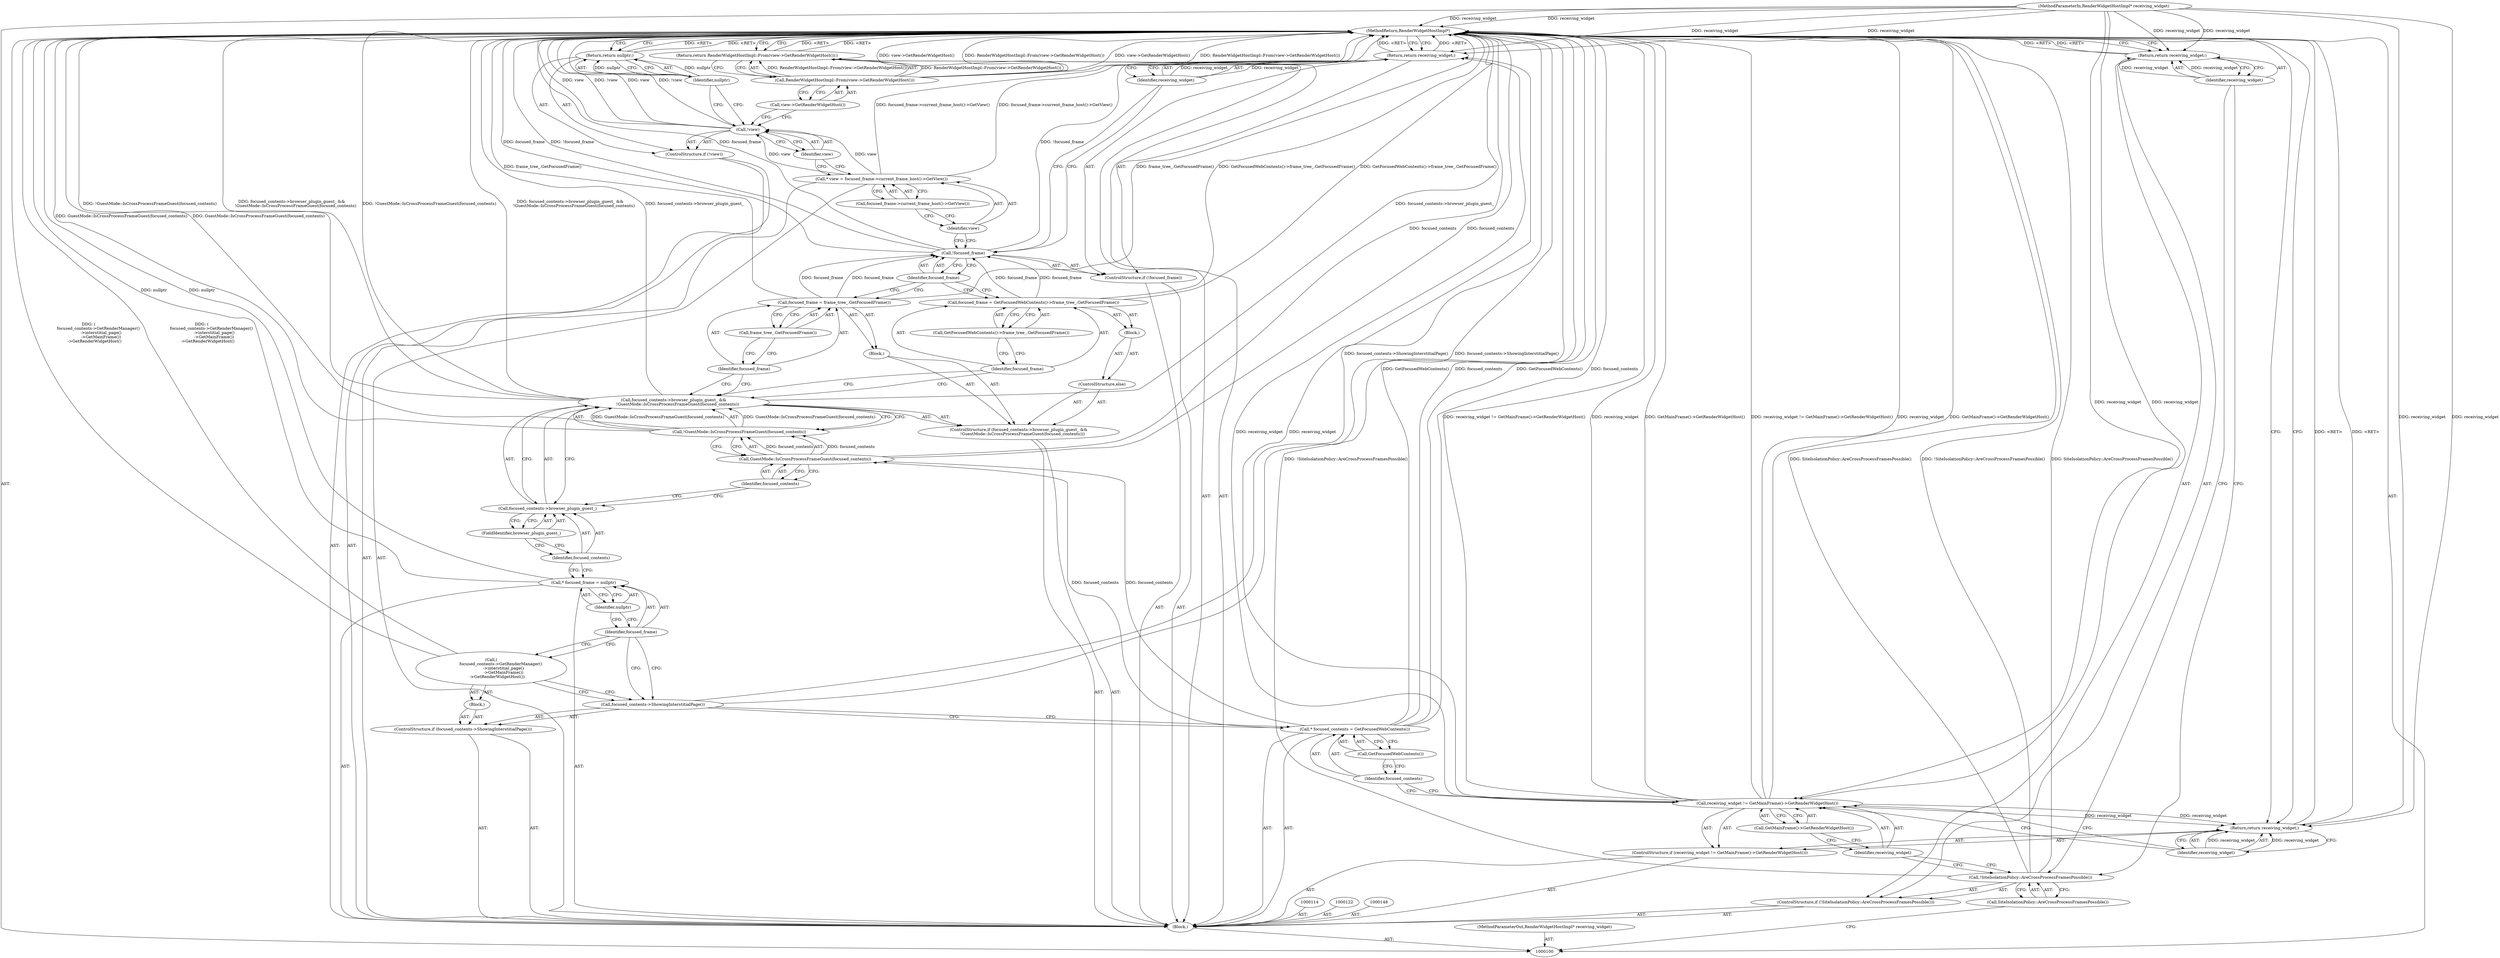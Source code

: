 digraph "1_Chrome_adca986a53b31b6da4cb22f8e755f6856daea89a_8" {
"1000160" [label="(MethodReturn,RenderWidgetHostImpl*)"];
"1000118" [label="(ControlStructure,if (focused_contents->ShowingInterstitialPage()))"];
"1000120" [label="(Block,)"];
"1000119" [label="(Call,focused_contents->ShowingInterstitialPage())"];
"1000121" [label="(Call,(\n               focused_contents->GetRenderManager()\n                   ->interstitial_page()\n                   ->GetMainFrame())\n         ->GetRenderWidgetHost())"];
"1000123" [label="(Call,* focused_frame = nullptr)"];
"1000124" [label="(Identifier,focused_frame)"];
"1000125" [label="(Identifier,nullptr)"];
"1000101" [label="(MethodParameterIn,RenderWidgetHostImpl* receiving_widget)"];
"1000228" [label="(MethodParameterOut,RenderWidgetHostImpl* receiving_widget)"];
"1000102" [label="(Block,)"];
"1000126" [label="(ControlStructure,if (focused_contents->browser_plugin_guest_ &&\n      !GuestMode::IsCrossProcessFrameGuest(focused_contents)))"];
"1000130" [label="(FieldIdentifier,browser_plugin_guest_)"];
"1000127" [label="(Call,focused_contents->browser_plugin_guest_ &&\n      !GuestMode::IsCrossProcessFrameGuest(focused_contents))"];
"1000128" [label="(Call,focused_contents->browser_plugin_guest_)"];
"1000129" [label="(Identifier,focused_contents)"];
"1000133" [label="(Identifier,focused_contents)"];
"1000131" [label="(Call,!GuestMode::IsCrossProcessFrameGuest(focused_contents))"];
"1000134" [label="(Block,)"];
"1000132" [label="(Call,GuestMode::IsCrossProcessFrameGuest(focused_contents))"];
"1000137" [label="(Call,frame_tree_.GetFocusedFrame())"];
"1000135" [label="(Call,focused_frame = frame_tree_.GetFocusedFrame())"];
"1000136" [label="(Identifier,focused_frame)"];
"1000138" [label="(ControlStructure,else)"];
"1000139" [label="(Block,)"];
"1000142" [label="(Call,GetFocusedWebContents()->frame_tree_.GetFocusedFrame())"];
"1000140" [label="(Call,focused_frame = GetFocusedWebContents()->frame_tree_.GetFocusedFrame())"];
"1000141" [label="(Identifier,focused_frame)"];
"1000143" [label="(ControlStructure,if (!focused_frame))"];
"1000144" [label="(Call,!focused_frame)"];
"1000145" [label="(Identifier,focused_frame)"];
"1000147" [label="(Identifier,receiving_widget)"];
"1000146" [label="(Return,return receiving_widget;)"];
"1000103" [label="(ControlStructure,if (!SiteIsolationPolicy::AreCrossProcessFramesPossible()))"];
"1000104" [label="(Call,!SiteIsolationPolicy::AreCrossProcessFramesPossible())"];
"1000105" [label="(Call,SiteIsolationPolicy::AreCrossProcessFramesPossible())"];
"1000149" [label="(Call,* view = focused_frame->current_frame_host()->GetView())"];
"1000150" [label="(Identifier,view)"];
"1000151" [label="(Call,focused_frame->current_frame_host()->GetView())"];
"1000152" [label="(ControlStructure,if (!view))"];
"1000153" [label="(Call,!view)"];
"1000154" [label="(Identifier,view)"];
"1000156" [label="(Identifier,nullptr)"];
"1000155" [label="(Return,return nullptr;)"];
"1000157" [label="(Return,return RenderWidgetHostImpl::From(view->GetRenderWidgetHost());)"];
"1000159" [label="(Call,view->GetRenderWidgetHost())"];
"1000158" [label="(Call,RenderWidgetHostImpl::From(view->GetRenderWidgetHost()))"];
"1000107" [label="(Identifier,receiving_widget)"];
"1000106" [label="(Return,return receiving_widget;)"];
"1000108" [label="(ControlStructure,if (receiving_widget != GetMainFrame()->GetRenderWidgetHost()))"];
"1000111" [label="(Call,GetMainFrame()->GetRenderWidgetHost())"];
"1000109" [label="(Call,receiving_widget != GetMainFrame()->GetRenderWidgetHost())"];
"1000110" [label="(Identifier,receiving_widget)"];
"1000113" [label="(Identifier,receiving_widget)"];
"1000112" [label="(Return,return receiving_widget;)"];
"1000115" [label="(Call,* focused_contents = GetFocusedWebContents())"];
"1000116" [label="(Identifier,focused_contents)"];
"1000117" [label="(Call,GetFocusedWebContents())"];
"1000160" -> "1000100"  [label="AST: "];
"1000160" -> "1000106"  [label="CFG: "];
"1000160" -> "1000112"  [label="CFG: "];
"1000160" -> "1000146"  [label="CFG: "];
"1000160" -> "1000155"  [label="CFG: "];
"1000160" -> "1000157"  [label="CFG: "];
"1000146" -> "1000160"  [label="DDG: <RET>"];
"1000155" -> "1000160"  [label="DDG: <RET>"];
"1000112" -> "1000160"  [label="DDG: <RET>"];
"1000106" -> "1000160"  [label="DDG: <RET>"];
"1000140" -> "1000160"  [label="DDG: GetFocusedWebContents()->frame_tree_.GetFocusedFrame()"];
"1000123" -> "1000160"  [label="DDG: nullptr"];
"1000149" -> "1000160"  [label="DDG: focused_frame->current_frame_host()->GetView()"];
"1000104" -> "1000160"  [label="DDG: !SiteIsolationPolicy::AreCrossProcessFramesPossible()"];
"1000104" -> "1000160"  [label="DDG: SiteIsolationPolicy::AreCrossProcessFramesPossible()"];
"1000132" -> "1000160"  [label="DDG: focused_contents"];
"1000153" -> "1000160"  [label="DDG: view"];
"1000153" -> "1000160"  [label="DDG: !view"];
"1000144" -> "1000160"  [label="DDG: focused_frame"];
"1000144" -> "1000160"  [label="DDG: !focused_frame"];
"1000127" -> "1000160"  [label="DDG: focused_contents->browser_plugin_guest_"];
"1000127" -> "1000160"  [label="DDG: !GuestMode::IsCrossProcessFrameGuest(focused_contents)"];
"1000127" -> "1000160"  [label="DDG: focused_contents->browser_plugin_guest_ &&\n      !GuestMode::IsCrossProcessFrameGuest(focused_contents)"];
"1000119" -> "1000160"  [label="DDG: focused_contents->ShowingInterstitialPage()"];
"1000158" -> "1000160"  [label="DDG: view->GetRenderWidgetHost()"];
"1000158" -> "1000160"  [label="DDG: RenderWidgetHostImpl::From(view->GetRenderWidgetHost())"];
"1000115" -> "1000160"  [label="DDG: GetFocusedWebContents()"];
"1000115" -> "1000160"  [label="DDG: focused_contents"];
"1000131" -> "1000160"  [label="DDG: GuestMode::IsCrossProcessFrameGuest(focused_contents)"];
"1000121" -> "1000160"  [label="DDG: (\n               focused_contents->GetRenderManager()\n                   ->interstitial_page()\n                   ->GetMainFrame())\n         ->GetRenderWidgetHost()"];
"1000101" -> "1000160"  [label="DDG: receiving_widget"];
"1000109" -> "1000160"  [label="DDG: receiving_widget"];
"1000109" -> "1000160"  [label="DDG: GetMainFrame()->GetRenderWidgetHost()"];
"1000109" -> "1000160"  [label="DDG: receiving_widget != GetMainFrame()->GetRenderWidgetHost()"];
"1000135" -> "1000160"  [label="DDG: frame_tree_.GetFocusedFrame()"];
"1000157" -> "1000160"  [label="DDG: <RET>"];
"1000118" -> "1000102"  [label="AST: "];
"1000119" -> "1000118"  [label="AST: "];
"1000120" -> "1000118"  [label="AST: "];
"1000120" -> "1000118"  [label="AST: "];
"1000121" -> "1000120"  [label="AST: "];
"1000119" -> "1000118"  [label="AST: "];
"1000119" -> "1000115"  [label="CFG: "];
"1000121" -> "1000119"  [label="CFG: "];
"1000124" -> "1000119"  [label="CFG: "];
"1000119" -> "1000160"  [label="DDG: focused_contents->ShowingInterstitialPage()"];
"1000121" -> "1000120"  [label="AST: "];
"1000121" -> "1000119"  [label="CFG: "];
"1000124" -> "1000121"  [label="CFG: "];
"1000121" -> "1000160"  [label="DDG: (\n               focused_contents->GetRenderManager()\n                   ->interstitial_page()\n                   ->GetMainFrame())\n         ->GetRenderWidgetHost()"];
"1000123" -> "1000102"  [label="AST: "];
"1000123" -> "1000125"  [label="CFG: "];
"1000124" -> "1000123"  [label="AST: "];
"1000125" -> "1000123"  [label="AST: "];
"1000129" -> "1000123"  [label="CFG: "];
"1000123" -> "1000160"  [label="DDG: nullptr"];
"1000124" -> "1000123"  [label="AST: "];
"1000124" -> "1000121"  [label="CFG: "];
"1000124" -> "1000119"  [label="CFG: "];
"1000125" -> "1000124"  [label="CFG: "];
"1000125" -> "1000123"  [label="AST: "];
"1000125" -> "1000124"  [label="CFG: "];
"1000123" -> "1000125"  [label="CFG: "];
"1000101" -> "1000100"  [label="AST: "];
"1000101" -> "1000160"  [label="DDG: receiving_widget"];
"1000101" -> "1000106"  [label="DDG: receiving_widget"];
"1000101" -> "1000109"  [label="DDG: receiving_widget"];
"1000101" -> "1000112"  [label="DDG: receiving_widget"];
"1000101" -> "1000146"  [label="DDG: receiving_widget"];
"1000228" -> "1000100"  [label="AST: "];
"1000102" -> "1000100"  [label="AST: "];
"1000103" -> "1000102"  [label="AST: "];
"1000108" -> "1000102"  [label="AST: "];
"1000114" -> "1000102"  [label="AST: "];
"1000115" -> "1000102"  [label="AST: "];
"1000118" -> "1000102"  [label="AST: "];
"1000122" -> "1000102"  [label="AST: "];
"1000123" -> "1000102"  [label="AST: "];
"1000126" -> "1000102"  [label="AST: "];
"1000143" -> "1000102"  [label="AST: "];
"1000148" -> "1000102"  [label="AST: "];
"1000149" -> "1000102"  [label="AST: "];
"1000152" -> "1000102"  [label="AST: "];
"1000157" -> "1000102"  [label="AST: "];
"1000126" -> "1000102"  [label="AST: "];
"1000127" -> "1000126"  [label="AST: "];
"1000134" -> "1000126"  [label="AST: "];
"1000138" -> "1000126"  [label="AST: "];
"1000130" -> "1000128"  [label="AST: "];
"1000130" -> "1000129"  [label="CFG: "];
"1000128" -> "1000130"  [label="CFG: "];
"1000127" -> "1000126"  [label="AST: "];
"1000127" -> "1000128"  [label="CFG: "];
"1000127" -> "1000131"  [label="CFG: "];
"1000128" -> "1000127"  [label="AST: "];
"1000131" -> "1000127"  [label="AST: "];
"1000136" -> "1000127"  [label="CFG: "];
"1000141" -> "1000127"  [label="CFG: "];
"1000127" -> "1000160"  [label="DDG: focused_contents->browser_plugin_guest_"];
"1000127" -> "1000160"  [label="DDG: !GuestMode::IsCrossProcessFrameGuest(focused_contents)"];
"1000127" -> "1000160"  [label="DDG: focused_contents->browser_plugin_guest_ &&\n      !GuestMode::IsCrossProcessFrameGuest(focused_contents)"];
"1000131" -> "1000127"  [label="DDG: GuestMode::IsCrossProcessFrameGuest(focused_contents)"];
"1000128" -> "1000127"  [label="AST: "];
"1000128" -> "1000130"  [label="CFG: "];
"1000129" -> "1000128"  [label="AST: "];
"1000130" -> "1000128"  [label="AST: "];
"1000133" -> "1000128"  [label="CFG: "];
"1000127" -> "1000128"  [label="CFG: "];
"1000129" -> "1000128"  [label="AST: "];
"1000129" -> "1000123"  [label="CFG: "];
"1000130" -> "1000129"  [label="CFG: "];
"1000133" -> "1000132"  [label="AST: "];
"1000133" -> "1000128"  [label="CFG: "];
"1000132" -> "1000133"  [label="CFG: "];
"1000131" -> "1000127"  [label="AST: "];
"1000131" -> "1000132"  [label="CFG: "];
"1000132" -> "1000131"  [label="AST: "];
"1000127" -> "1000131"  [label="CFG: "];
"1000131" -> "1000160"  [label="DDG: GuestMode::IsCrossProcessFrameGuest(focused_contents)"];
"1000131" -> "1000127"  [label="DDG: GuestMode::IsCrossProcessFrameGuest(focused_contents)"];
"1000132" -> "1000131"  [label="DDG: focused_contents"];
"1000134" -> "1000126"  [label="AST: "];
"1000135" -> "1000134"  [label="AST: "];
"1000132" -> "1000131"  [label="AST: "];
"1000132" -> "1000133"  [label="CFG: "];
"1000133" -> "1000132"  [label="AST: "];
"1000131" -> "1000132"  [label="CFG: "];
"1000132" -> "1000160"  [label="DDG: focused_contents"];
"1000132" -> "1000131"  [label="DDG: focused_contents"];
"1000115" -> "1000132"  [label="DDG: focused_contents"];
"1000137" -> "1000135"  [label="AST: "];
"1000137" -> "1000136"  [label="CFG: "];
"1000135" -> "1000137"  [label="CFG: "];
"1000135" -> "1000134"  [label="AST: "];
"1000135" -> "1000137"  [label="CFG: "];
"1000136" -> "1000135"  [label="AST: "];
"1000137" -> "1000135"  [label="AST: "];
"1000145" -> "1000135"  [label="CFG: "];
"1000135" -> "1000160"  [label="DDG: frame_tree_.GetFocusedFrame()"];
"1000135" -> "1000144"  [label="DDG: focused_frame"];
"1000136" -> "1000135"  [label="AST: "];
"1000136" -> "1000127"  [label="CFG: "];
"1000137" -> "1000136"  [label="CFG: "];
"1000138" -> "1000126"  [label="AST: "];
"1000139" -> "1000138"  [label="AST: "];
"1000139" -> "1000138"  [label="AST: "];
"1000140" -> "1000139"  [label="AST: "];
"1000142" -> "1000140"  [label="AST: "];
"1000142" -> "1000141"  [label="CFG: "];
"1000140" -> "1000142"  [label="CFG: "];
"1000140" -> "1000139"  [label="AST: "];
"1000140" -> "1000142"  [label="CFG: "];
"1000141" -> "1000140"  [label="AST: "];
"1000142" -> "1000140"  [label="AST: "];
"1000145" -> "1000140"  [label="CFG: "];
"1000140" -> "1000160"  [label="DDG: GetFocusedWebContents()->frame_tree_.GetFocusedFrame()"];
"1000140" -> "1000144"  [label="DDG: focused_frame"];
"1000141" -> "1000140"  [label="AST: "];
"1000141" -> "1000127"  [label="CFG: "];
"1000142" -> "1000141"  [label="CFG: "];
"1000143" -> "1000102"  [label="AST: "];
"1000144" -> "1000143"  [label="AST: "];
"1000146" -> "1000143"  [label="AST: "];
"1000144" -> "1000143"  [label="AST: "];
"1000144" -> "1000145"  [label="CFG: "];
"1000145" -> "1000144"  [label="AST: "];
"1000147" -> "1000144"  [label="CFG: "];
"1000150" -> "1000144"  [label="CFG: "];
"1000144" -> "1000160"  [label="DDG: focused_frame"];
"1000144" -> "1000160"  [label="DDG: !focused_frame"];
"1000140" -> "1000144"  [label="DDG: focused_frame"];
"1000135" -> "1000144"  [label="DDG: focused_frame"];
"1000145" -> "1000144"  [label="AST: "];
"1000145" -> "1000135"  [label="CFG: "];
"1000145" -> "1000140"  [label="CFG: "];
"1000144" -> "1000145"  [label="CFG: "];
"1000147" -> "1000146"  [label="AST: "];
"1000147" -> "1000144"  [label="CFG: "];
"1000146" -> "1000147"  [label="CFG: "];
"1000147" -> "1000146"  [label="DDG: receiving_widget"];
"1000146" -> "1000143"  [label="AST: "];
"1000146" -> "1000147"  [label="CFG: "];
"1000147" -> "1000146"  [label="AST: "];
"1000160" -> "1000146"  [label="CFG: "];
"1000146" -> "1000160"  [label="DDG: <RET>"];
"1000147" -> "1000146"  [label="DDG: receiving_widget"];
"1000109" -> "1000146"  [label="DDG: receiving_widget"];
"1000101" -> "1000146"  [label="DDG: receiving_widget"];
"1000103" -> "1000102"  [label="AST: "];
"1000104" -> "1000103"  [label="AST: "];
"1000106" -> "1000103"  [label="AST: "];
"1000104" -> "1000103"  [label="AST: "];
"1000104" -> "1000105"  [label="CFG: "];
"1000105" -> "1000104"  [label="AST: "];
"1000107" -> "1000104"  [label="CFG: "];
"1000110" -> "1000104"  [label="CFG: "];
"1000104" -> "1000160"  [label="DDG: !SiteIsolationPolicy::AreCrossProcessFramesPossible()"];
"1000104" -> "1000160"  [label="DDG: SiteIsolationPolicy::AreCrossProcessFramesPossible()"];
"1000105" -> "1000104"  [label="AST: "];
"1000105" -> "1000100"  [label="CFG: "];
"1000104" -> "1000105"  [label="CFG: "];
"1000149" -> "1000102"  [label="AST: "];
"1000149" -> "1000151"  [label="CFG: "];
"1000150" -> "1000149"  [label="AST: "];
"1000151" -> "1000149"  [label="AST: "];
"1000154" -> "1000149"  [label="CFG: "];
"1000149" -> "1000160"  [label="DDG: focused_frame->current_frame_host()->GetView()"];
"1000149" -> "1000153"  [label="DDG: view"];
"1000150" -> "1000149"  [label="AST: "];
"1000150" -> "1000144"  [label="CFG: "];
"1000151" -> "1000150"  [label="CFG: "];
"1000151" -> "1000149"  [label="AST: "];
"1000151" -> "1000150"  [label="CFG: "];
"1000149" -> "1000151"  [label="CFG: "];
"1000152" -> "1000102"  [label="AST: "];
"1000153" -> "1000152"  [label="AST: "];
"1000155" -> "1000152"  [label="AST: "];
"1000153" -> "1000152"  [label="AST: "];
"1000153" -> "1000154"  [label="CFG: "];
"1000154" -> "1000153"  [label="AST: "];
"1000156" -> "1000153"  [label="CFG: "];
"1000159" -> "1000153"  [label="CFG: "];
"1000153" -> "1000160"  [label="DDG: view"];
"1000153" -> "1000160"  [label="DDG: !view"];
"1000149" -> "1000153"  [label="DDG: view"];
"1000154" -> "1000153"  [label="AST: "];
"1000154" -> "1000149"  [label="CFG: "];
"1000153" -> "1000154"  [label="CFG: "];
"1000156" -> "1000155"  [label="AST: "];
"1000156" -> "1000153"  [label="CFG: "];
"1000155" -> "1000156"  [label="CFG: "];
"1000156" -> "1000155"  [label="DDG: nullptr"];
"1000155" -> "1000152"  [label="AST: "];
"1000155" -> "1000156"  [label="CFG: "];
"1000156" -> "1000155"  [label="AST: "];
"1000160" -> "1000155"  [label="CFG: "];
"1000155" -> "1000160"  [label="DDG: <RET>"];
"1000156" -> "1000155"  [label="DDG: nullptr"];
"1000157" -> "1000102"  [label="AST: "];
"1000157" -> "1000158"  [label="CFG: "];
"1000158" -> "1000157"  [label="AST: "];
"1000160" -> "1000157"  [label="CFG: "];
"1000157" -> "1000160"  [label="DDG: <RET>"];
"1000158" -> "1000157"  [label="DDG: RenderWidgetHostImpl::From(view->GetRenderWidgetHost())"];
"1000159" -> "1000158"  [label="AST: "];
"1000159" -> "1000153"  [label="CFG: "];
"1000158" -> "1000159"  [label="CFG: "];
"1000158" -> "1000157"  [label="AST: "];
"1000158" -> "1000159"  [label="CFG: "];
"1000159" -> "1000158"  [label="AST: "];
"1000157" -> "1000158"  [label="CFG: "];
"1000158" -> "1000160"  [label="DDG: view->GetRenderWidgetHost()"];
"1000158" -> "1000160"  [label="DDG: RenderWidgetHostImpl::From(view->GetRenderWidgetHost())"];
"1000158" -> "1000157"  [label="DDG: RenderWidgetHostImpl::From(view->GetRenderWidgetHost())"];
"1000107" -> "1000106"  [label="AST: "];
"1000107" -> "1000104"  [label="CFG: "];
"1000106" -> "1000107"  [label="CFG: "];
"1000107" -> "1000106"  [label="DDG: receiving_widget"];
"1000106" -> "1000103"  [label="AST: "];
"1000106" -> "1000107"  [label="CFG: "];
"1000107" -> "1000106"  [label="AST: "];
"1000160" -> "1000106"  [label="CFG: "];
"1000106" -> "1000160"  [label="DDG: <RET>"];
"1000107" -> "1000106"  [label="DDG: receiving_widget"];
"1000101" -> "1000106"  [label="DDG: receiving_widget"];
"1000108" -> "1000102"  [label="AST: "];
"1000109" -> "1000108"  [label="AST: "];
"1000112" -> "1000108"  [label="AST: "];
"1000111" -> "1000109"  [label="AST: "];
"1000111" -> "1000110"  [label="CFG: "];
"1000109" -> "1000111"  [label="CFG: "];
"1000109" -> "1000108"  [label="AST: "];
"1000109" -> "1000111"  [label="CFG: "];
"1000110" -> "1000109"  [label="AST: "];
"1000111" -> "1000109"  [label="AST: "];
"1000113" -> "1000109"  [label="CFG: "];
"1000116" -> "1000109"  [label="CFG: "];
"1000109" -> "1000160"  [label="DDG: receiving_widget"];
"1000109" -> "1000160"  [label="DDG: GetMainFrame()->GetRenderWidgetHost()"];
"1000109" -> "1000160"  [label="DDG: receiving_widget != GetMainFrame()->GetRenderWidgetHost()"];
"1000101" -> "1000109"  [label="DDG: receiving_widget"];
"1000109" -> "1000112"  [label="DDG: receiving_widget"];
"1000109" -> "1000146"  [label="DDG: receiving_widget"];
"1000110" -> "1000109"  [label="AST: "];
"1000110" -> "1000104"  [label="CFG: "];
"1000111" -> "1000110"  [label="CFG: "];
"1000113" -> "1000112"  [label="AST: "];
"1000113" -> "1000109"  [label="CFG: "];
"1000112" -> "1000113"  [label="CFG: "];
"1000113" -> "1000112"  [label="DDG: receiving_widget"];
"1000112" -> "1000108"  [label="AST: "];
"1000112" -> "1000113"  [label="CFG: "];
"1000113" -> "1000112"  [label="AST: "];
"1000160" -> "1000112"  [label="CFG: "];
"1000112" -> "1000160"  [label="DDG: <RET>"];
"1000113" -> "1000112"  [label="DDG: receiving_widget"];
"1000109" -> "1000112"  [label="DDG: receiving_widget"];
"1000101" -> "1000112"  [label="DDG: receiving_widget"];
"1000115" -> "1000102"  [label="AST: "];
"1000115" -> "1000117"  [label="CFG: "];
"1000116" -> "1000115"  [label="AST: "];
"1000117" -> "1000115"  [label="AST: "];
"1000119" -> "1000115"  [label="CFG: "];
"1000115" -> "1000160"  [label="DDG: GetFocusedWebContents()"];
"1000115" -> "1000160"  [label="DDG: focused_contents"];
"1000115" -> "1000132"  [label="DDG: focused_contents"];
"1000116" -> "1000115"  [label="AST: "];
"1000116" -> "1000109"  [label="CFG: "];
"1000117" -> "1000116"  [label="CFG: "];
"1000117" -> "1000115"  [label="AST: "];
"1000117" -> "1000116"  [label="CFG: "];
"1000115" -> "1000117"  [label="CFG: "];
}
